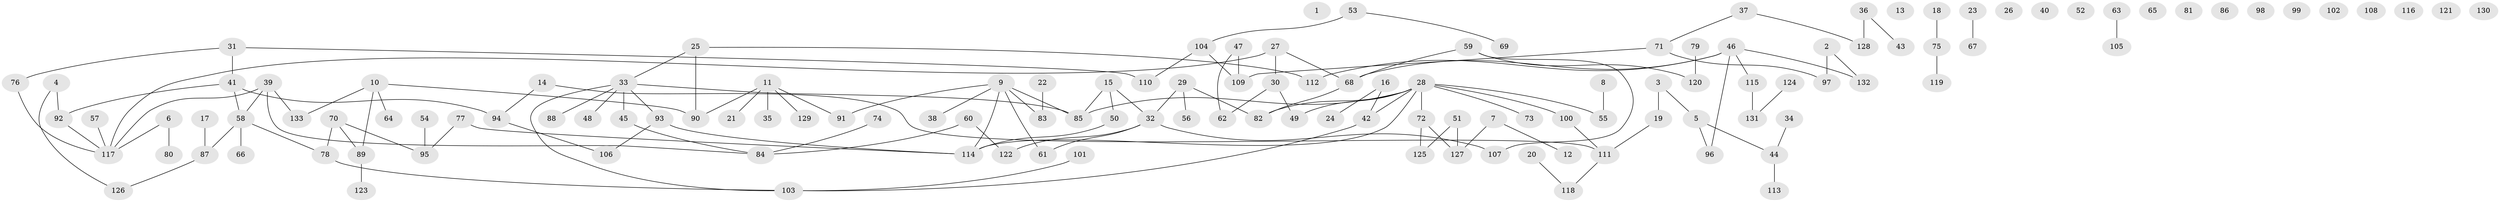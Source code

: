 // Generated by graph-tools (version 1.1) at 2025/25/03/09/25 03:25:22]
// undirected, 133 vertices, 139 edges
graph export_dot {
graph [start="1"]
  node [color=gray90,style=filled];
  1;
  2;
  3;
  4;
  5;
  6;
  7;
  8;
  9;
  10;
  11;
  12;
  13;
  14;
  15;
  16;
  17;
  18;
  19;
  20;
  21;
  22;
  23;
  24;
  25;
  26;
  27;
  28;
  29;
  30;
  31;
  32;
  33;
  34;
  35;
  36;
  37;
  38;
  39;
  40;
  41;
  42;
  43;
  44;
  45;
  46;
  47;
  48;
  49;
  50;
  51;
  52;
  53;
  54;
  55;
  56;
  57;
  58;
  59;
  60;
  61;
  62;
  63;
  64;
  65;
  66;
  67;
  68;
  69;
  70;
  71;
  72;
  73;
  74;
  75;
  76;
  77;
  78;
  79;
  80;
  81;
  82;
  83;
  84;
  85;
  86;
  87;
  88;
  89;
  90;
  91;
  92;
  93;
  94;
  95;
  96;
  97;
  98;
  99;
  100;
  101;
  102;
  103;
  104;
  105;
  106;
  107;
  108;
  109;
  110;
  111;
  112;
  113;
  114;
  115;
  116;
  117;
  118;
  119;
  120;
  121;
  122;
  123;
  124;
  125;
  126;
  127;
  128;
  129;
  130;
  131;
  132;
  133;
  2 -- 97;
  2 -- 132;
  3 -- 5;
  3 -- 19;
  4 -- 92;
  4 -- 126;
  5 -- 44;
  5 -- 96;
  6 -- 80;
  6 -- 117;
  7 -- 12;
  7 -- 127;
  8 -- 55;
  9 -- 38;
  9 -- 61;
  9 -- 83;
  9 -- 85;
  9 -- 91;
  9 -- 114;
  10 -- 64;
  10 -- 89;
  10 -- 90;
  10 -- 133;
  11 -- 21;
  11 -- 35;
  11 -- 90;
  11 -- 91;
  11 -- 129;
  14 -- 94;
  14 -- 111;
  15 -- 32;
  15 -- 50;
  15 -- 85;
  16 -- 24;
  16 -- 42;
  17 -- 87;
  18 -- 75;
  19 -- 111;
  20 -- 118;
  22 -- 83;
  23 -- 67;
  25 -- 33;
  25 -- 90;
  25 -- 112;
  27 -- 30;
  27 -- 68;
  27 -- 117;
  28 -- 42;
  28 -- 49;
  28 -- 55;
  28 -- 72;
  28 -- 73;
  28 -- 82;
  28 -- 85;
  28 -- 100;
  28 -- 114;
  29 -- 32;
  29 -- 56;
  29 -- 82;
  30 -- 49;
  30 -- 62;
  31 -- 41;
  31 -- 76;
  31 -- 110;
  32 -- 61;
  32 -- 107;
  32 -- 122;
  33 -- 45;
  33 -- 48;
  33 -- 85;
  33 -- 88;
  33 -- 93;
  33 -- 103;
  34 -- 44;
  36 -- 43;
  36 -- 128;
  37 -- 71;
  37 -- 128;
  39 -- 58;
  39 -- 84;
  39 -- 117;
  39 -- 133;
  41 -- 58;
  41 -- 92;
  41 -- 94;
  42 -- 103;
  44 -- 113;
  45 -- 84;
  46 -- 68;
  46 -- 96;
  46 -- 112;
  46 -- 115;
  46 -- 132;
  47 -- 62;
  47 -- 109;
  50 -- 114;
  51 -- 125;
  51 -- 127;
  53 -- 69;
  53 -- 104;
  54 -- 95;
  57 -- 117;
  58 -- 66;
  58 -- 78;
  58 -- 87;
  59 -- 68;
  59 -- 107;
  59 -- 120;
  60 -- 84;
  60 -- 122;
  63 -- 105;
  68 -- 82;
  70 -- 78;
  70 -- 89;
  70 -- 95;
  71 -- 97;
  71 -- 109;
  72 -- 125;
  72 -- 127;
  74 -- 84;
  75 -- 119;
  76 -- 117;
  77 -- 95;
  77 -- 114;
  78 -- 103;
  79 -- 120;
  87 -- 126;
  89 -- 123;
  92 -- 117;
  93 -- 106;
  93 -- 114;
  94 -- 106;
  100 -- 111;
  101 -- 103;
  104 -- 109;
  104 -- 110;
  111 -- 118;
  115 -- 131;
  124 -- 131;
}
